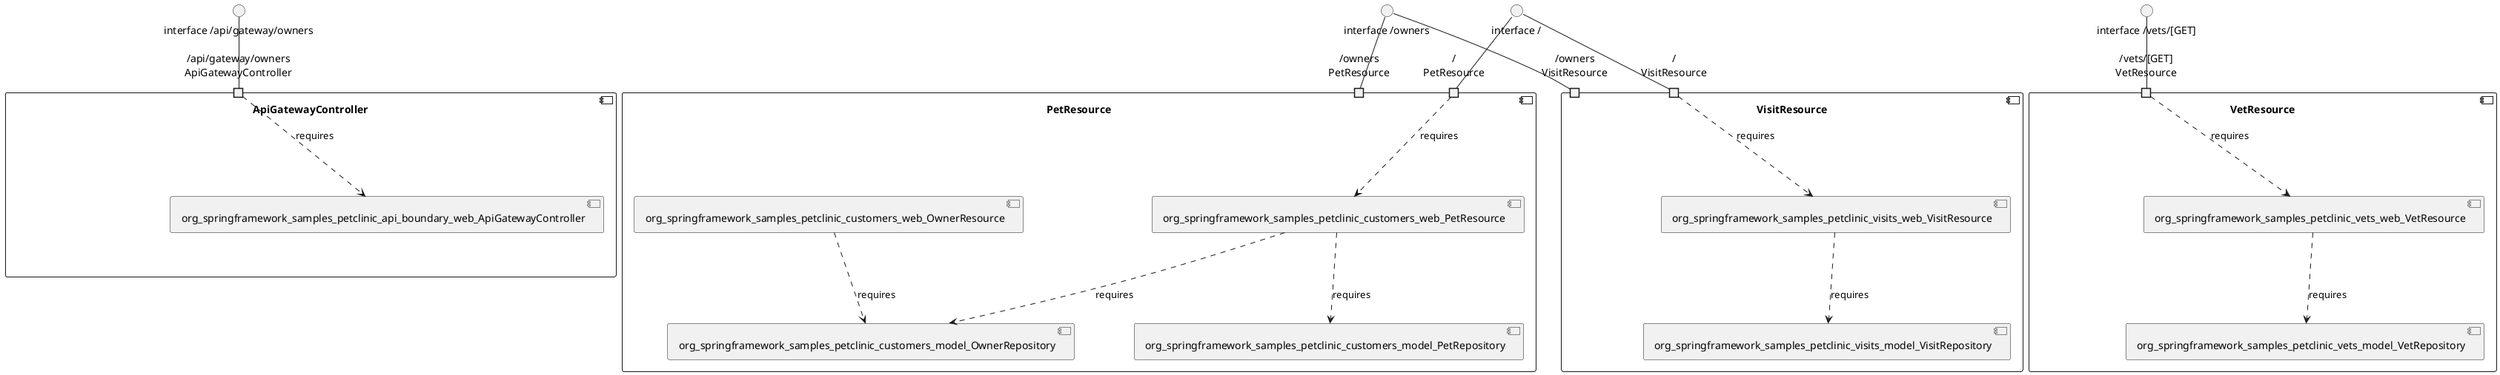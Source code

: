 @startuml
skinparam fixCircleLabelOverlapping true
component "ApiGatewayController\n\n\n\n\n\n" {
[org_springframework_samples_petclinic_api_boundary_web_ApiGatewayController]
portin "/api/gateway/owners\nApiGatewayController"
"/api/gateway/owners\nApiGatewayController"..>[org_springframework_samples_petclinic_api_boundary_web_ApiGatewayController] : requires
}
"interface /api/gateway/owners"--"/api/gateway/owners\nApiGatewayController"
component "PetResource\n\n\n\n\n\n" {
[org_springframework_samples_petclinic_customers_model_OwnerRepository]
[org_springframework_samples_petclinic_customers_model_PetRepository]
[org_springframework_samples_petclinic_customers_web_PetResource]
[org_springframework_samples_petclinic_customers_web_OwnerResource]
portin "/\nPetResource"
portin "/owners\nPetResource"
[org_springframework_samples_petclinic_customers_web_PetResource]..>[org_springframework_samples_petclinic_customers_model_PetRepository] : requires
[org_springframework_samples_petclinic_customers_web_PetResource]..>[org_springframework_samples_petclinic_customers_model_OwnerRepository] : requires
[org_springframework_samples_petclinic_customers_web_OwnerResource]..>[org_springframework_samples_petclinic_customers_model_OwnerRepository] : requires
"/\nPetResource"..>[org_springframework_samples_petclinic_customers_web_PetResource] : requires
}
"interface /owners"--"/owners\nPetResource"
"interface /"--"/\nPetResource"
component "VetResource\n\n\n\n\n\n" {
[org_springframework_samples_petclinic_vets_web_VetResource]
[org_springframework_samples_petclinic_vets_model_VetRepository]
portin "/vets/[GET]\nVetResource"
[org_springframework_samples_petclinic_vets_web_VetResource]..>[org_springframework_samples_petclinic_vets_model_VetRepository] : requires
"/vets/[GET]\nVetResource"..>[org_springframework_samples_petclinic_vets_web_VetResource] : requires
}
"interface /vets/[GET]"--"/vets/[GET]\nVetResource"
component "VisitResource\n\n\n\n\n\n" {
[org_springframework_samples_petclinic_visits_model_VisitRepository]
[org_springframework_samples_petclinic_visits_web_VisitResource]
portin "/owners\nVisitResource"
portin "/\nVisitResource"
[org_springframework_samples_petclinic_visits_web_VisitResource]..>[org_springframework_samples_petclinic_visits_model_VisitRepository] : requires
"/\nVisitResource"..>[org_springframework_samples_petclinic_visits_web_VisitResource] : requires
}
"interface /owners"--"/owners\nVisitResource"
"interface /"--"/\nVisitResource"

@enduml
